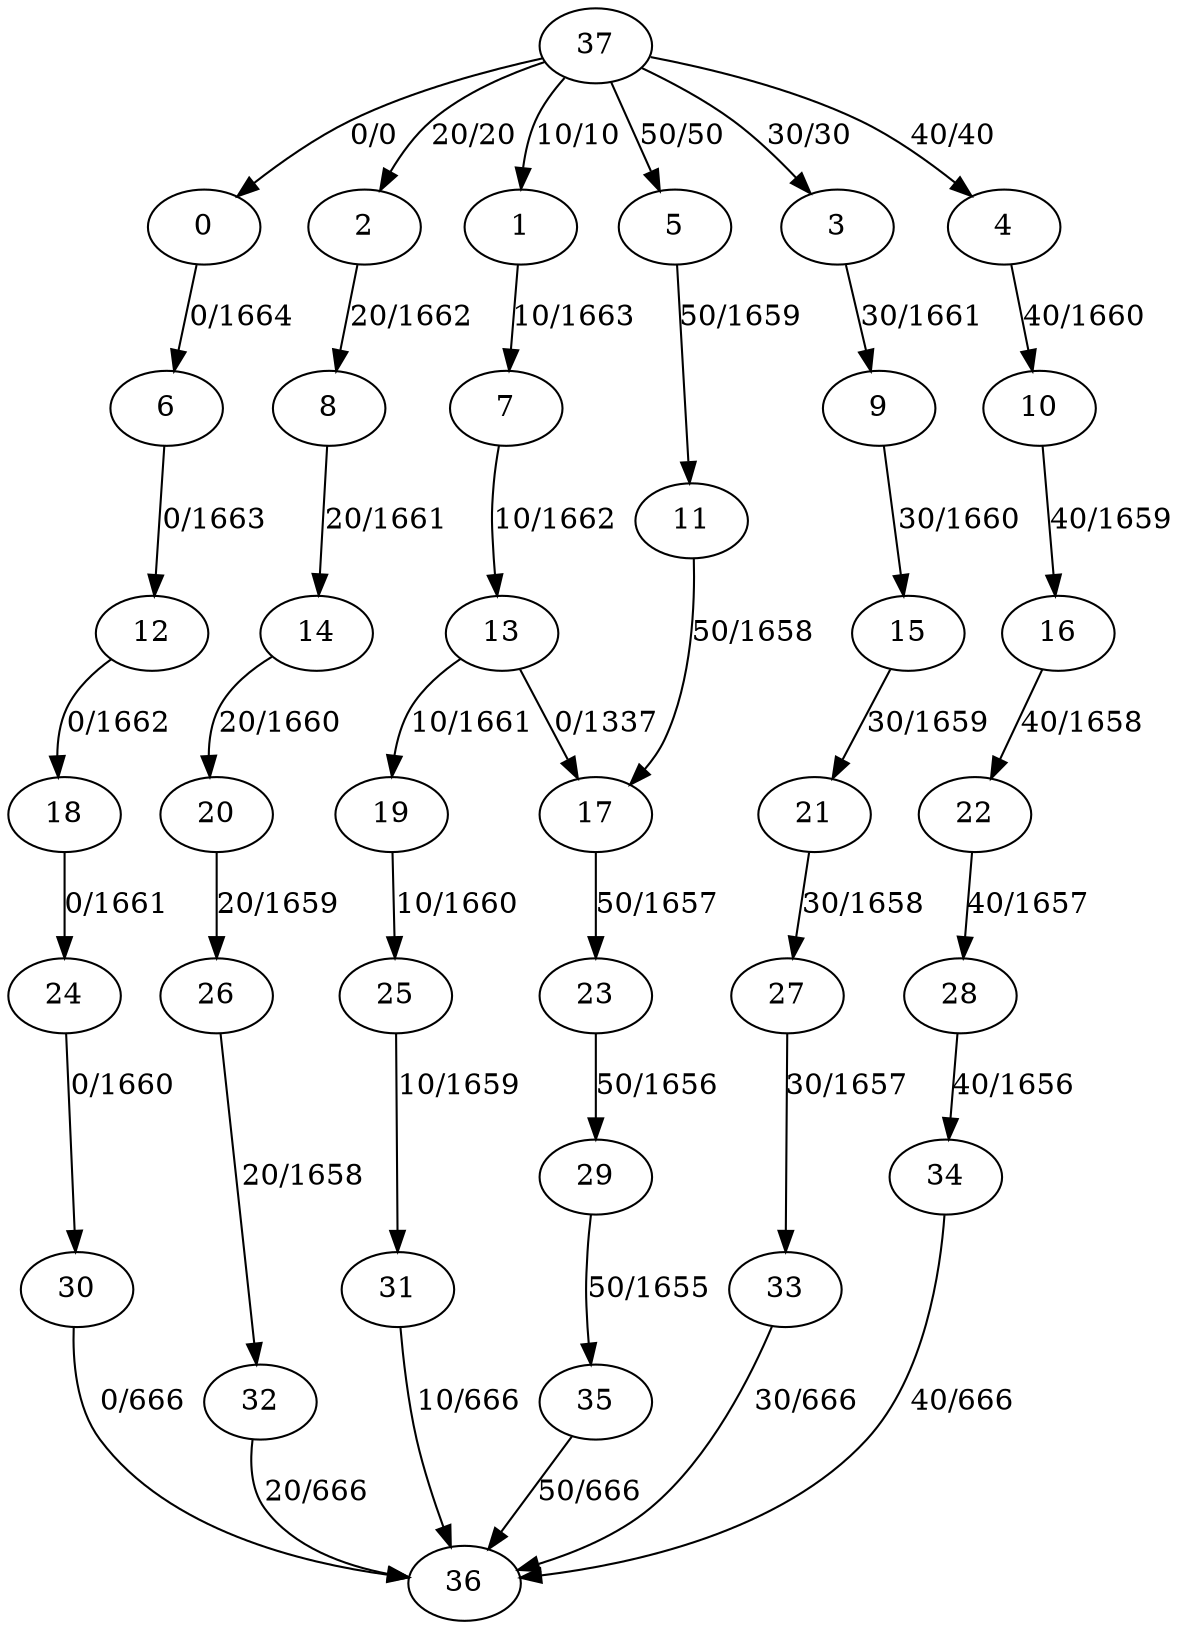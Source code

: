 digraph G{
0->6[label="0/1664"];
1->7[label="10/1663"];
2->8[label="20/1662"];
3->9[label="30/1661"];
4->10[label="40/1660"];
5->11[label="50/1659"];
6->12[label="0/1663"];
7->13[label="10/1662"];
8->14[label="20/1661"];
9->15[label="30/1660"];
10->16[label="40/1659"];
11->17[label="50/1658"];
12->18[label="0/1662"];
13->19[label="10/1661"];
13->17[label="0/1337"];
14->20[label="20/1660"];
15->21[label="30/1659"];
16->22[label="40/1658"];
17->23[label="50/1657"];
18->24[label="0/1661"];
19->25[label="10/1660"];
20->26[label="20/1659"];
21->27[label="30/1658"];
22->28[label="40/1657"];
23->29[label="50/1656"];
24->30[label="0/1660"];
25->31[label="10/1659"];
26->32[label="20/1658"];
27->33[label="30/1657"];
28->34[label="40/1656"];
29->35[label="50/1655"];
30->36[label="0/666"];
31->36[label="10/666"];
32->36[label="20/666"];
33->36[label="30/666"];
34->36[label="40/666"];
35->36[label="50/666"];
37->0[label="0/0"];
37->1[label="10/10"];
37->2[label="20/20"];
37->3[label="30/30"];
37->4[label="40/40"];
37->5[label="50/50"];
}
